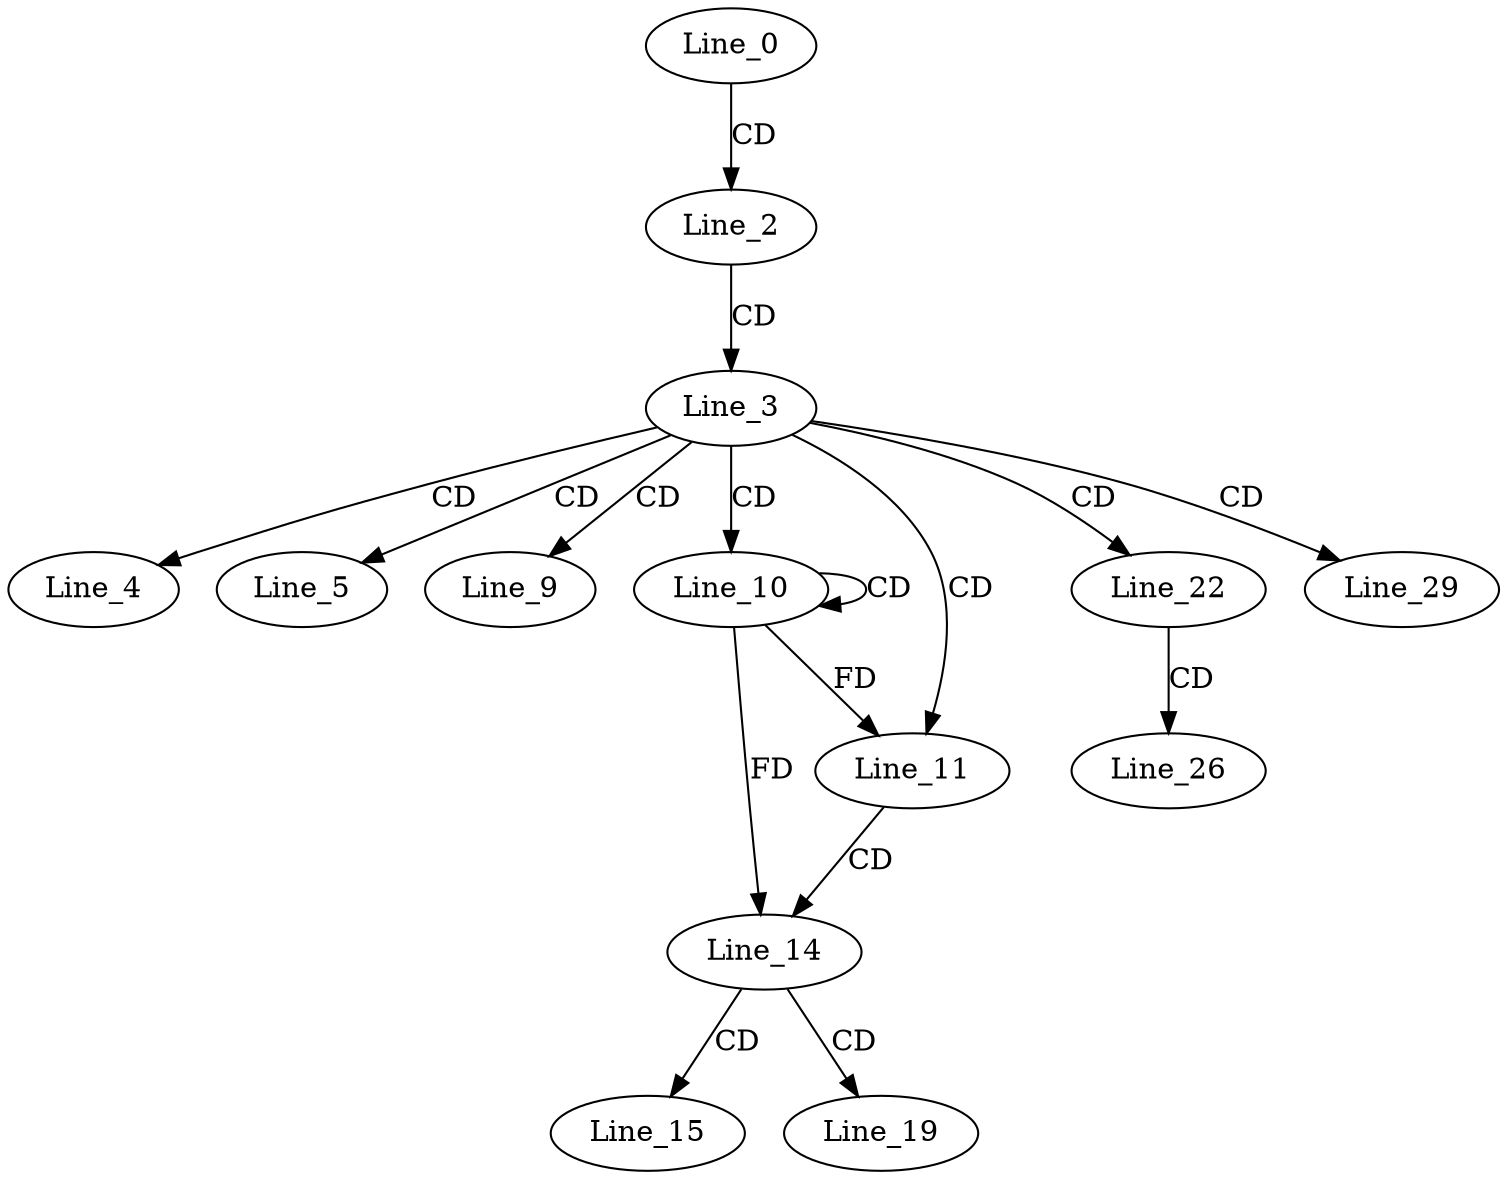digraph G {
  Line_0;
  Line_2;
  Line_3;
  Line_4;
  Line_5;
  Line_9;
  Line_10;
  Line_10;
  Line_11;
  Line_11;
  Line_14;
  Line_15;
  Line_19;
  Line_22;
  Line_26;
  Line_29;
  Line_0 -> Line_2 [ label="CD" ];
  Line_2 -> Line_3 [ label="CD" ];
  Line_3 -> Line_4 [ label="CD" ];
  Line_3 -> Line_5 [ label="CD" ];
  Line_3 -> Line_9 [ label="CD" ];
  Line_3 -> Line_10 [ label="CD" ];
  Line_10 -> Line_10 [ label="CD" ];
  Line_3 -> Line_11 [ label="CD" ];
  Line_10 -> Line_11 [ label="FD" ];
  Line_11 -> Line_14 [ label="CD" ];
  Line_10 -> Line_14 [ label="FD" ];
  Line_14 -> Line_15 [ label="CD" ];
  Line_14 -> Line_19 [ label="CD" ];
  Line_3 -> Line_22 [ label="CD" ];
  Line_22 -> Line_26 [ label="CD" ];
  Line_3 -> Line_29 [ label="CD" ];
}
